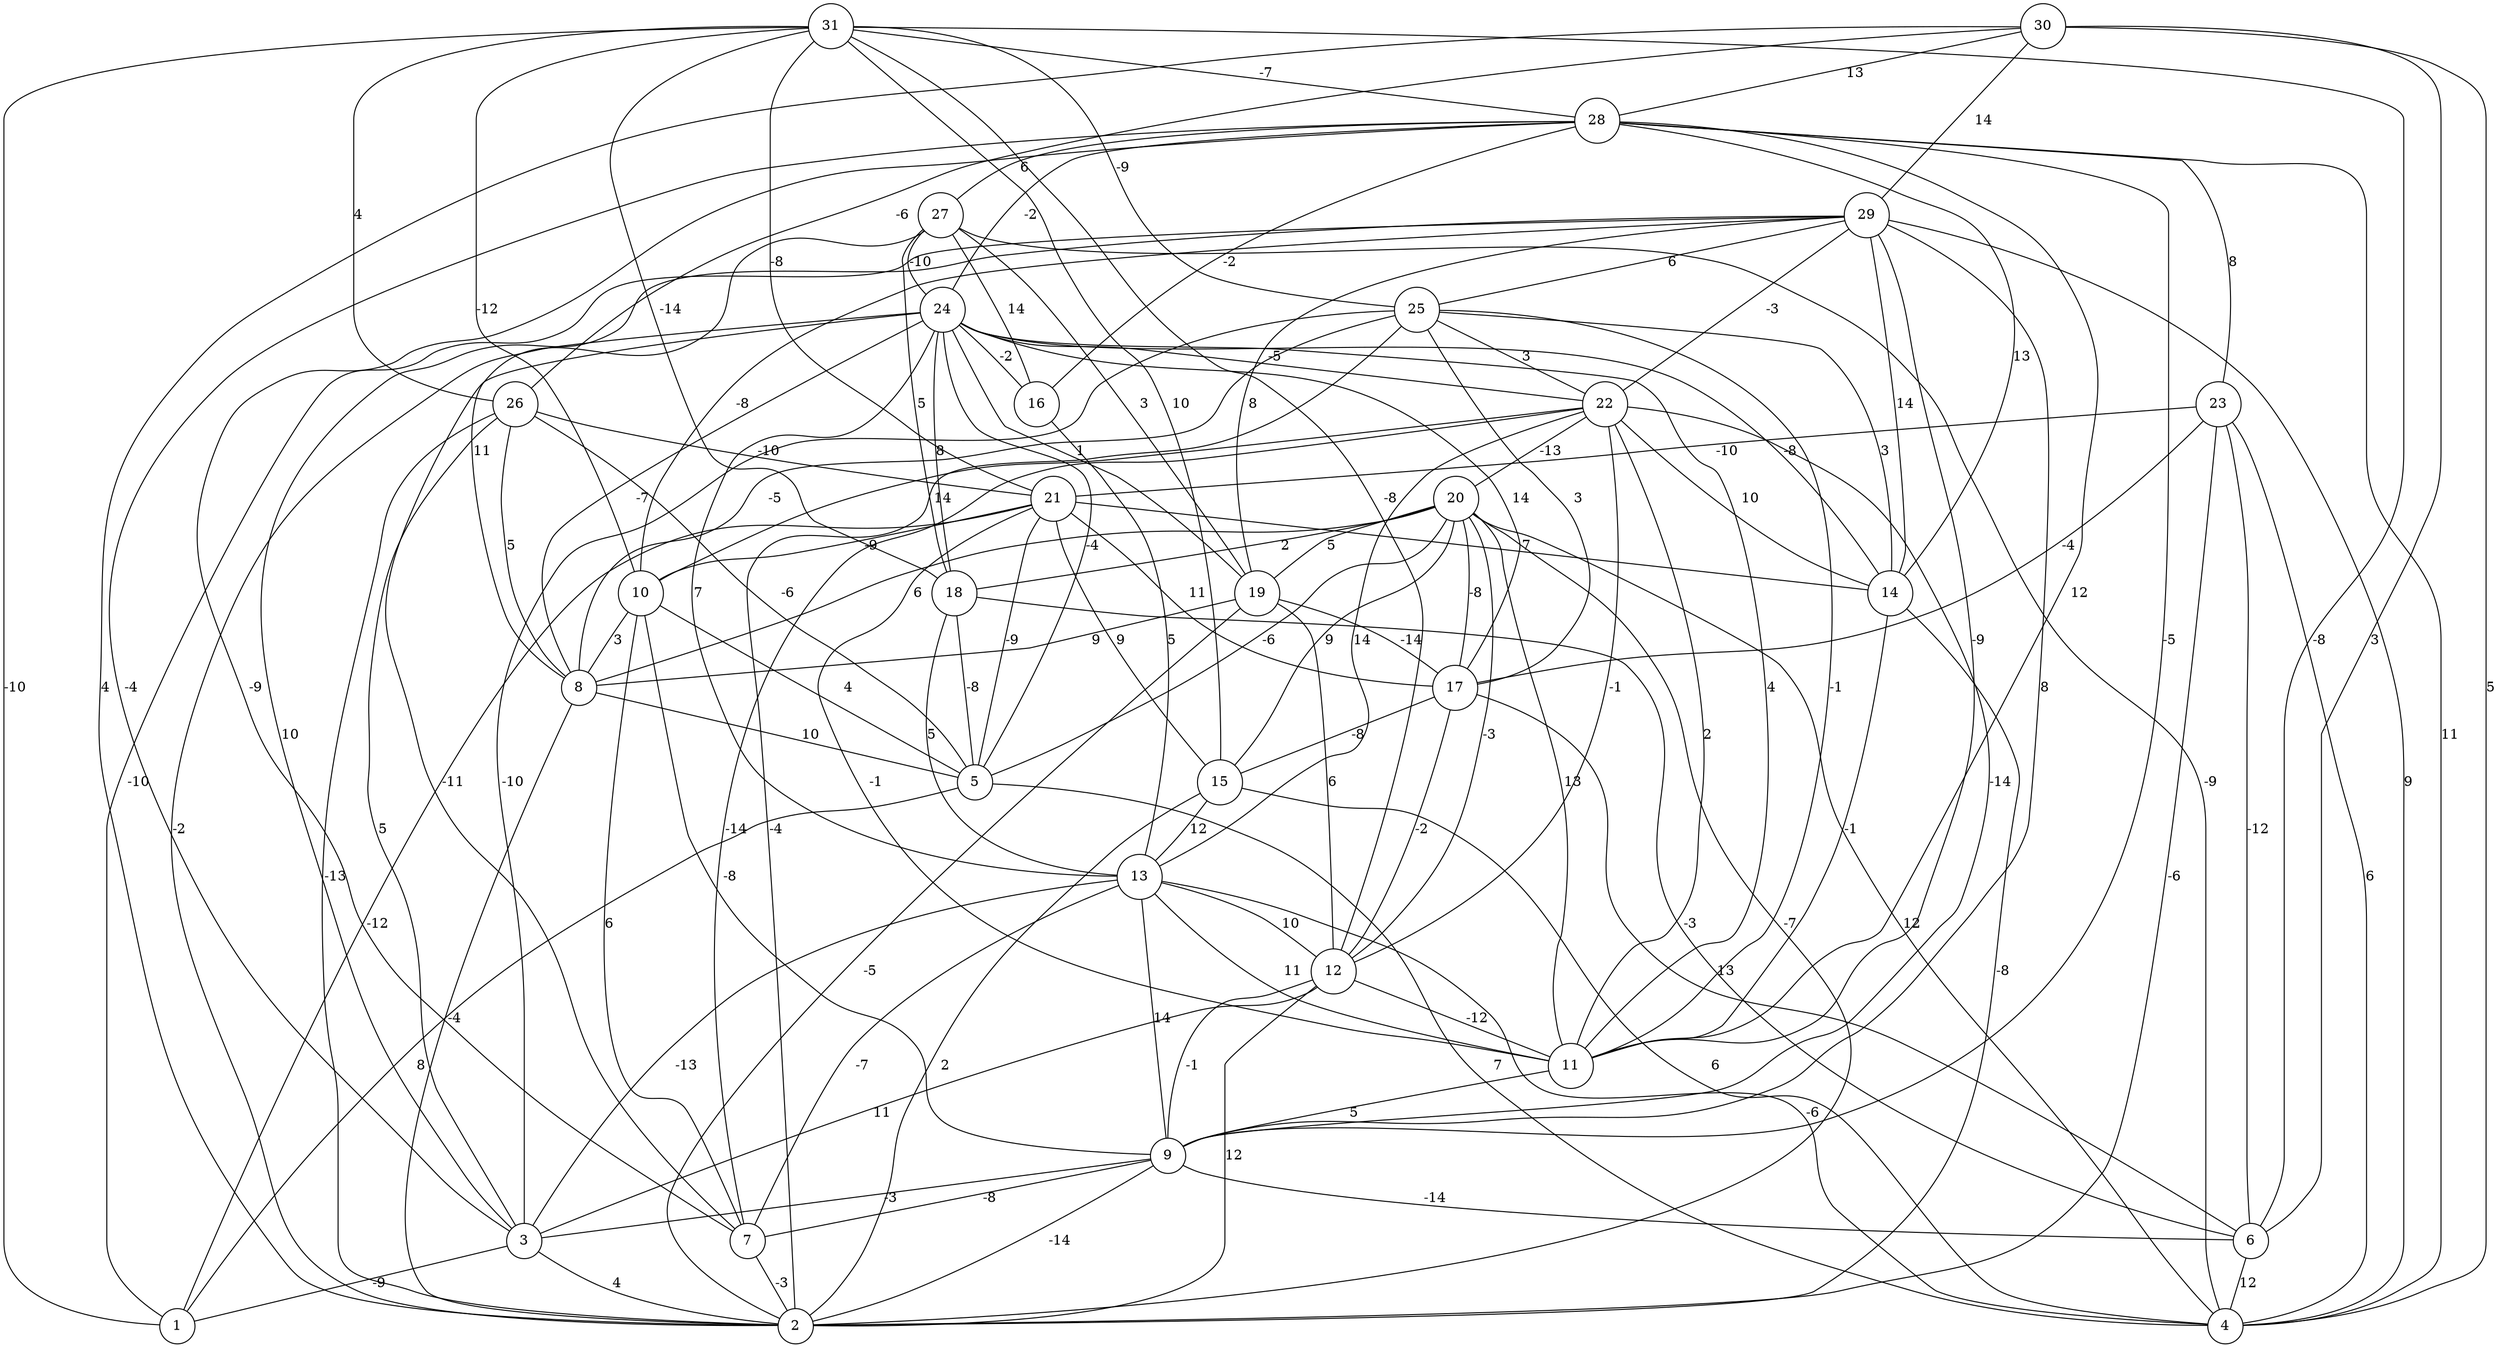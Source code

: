 graph { 
	 fontname="Helvetica,Arial,sans-serif" 
	 node [shape = circle]; 
	 31 -- 1 [label = "-10"];
	 31 -- 6 [label = "-8"];
	 31 -- 10 [label = "-12"];
	 31 -- 12 [label = "-8"];
	 31 -- 15 [label = "10"];
	 31 -- 18 [label = "-14"];
	 31 -- 21 [label = "-8"];
	 31 -- 25 [label = "-9"];
	 31 -- 26 [label = "4"];
	 31 -- 28 [label = "-7"];
	 30 -- 2 [label = "4"];
	 30 -- 4 [label = "5"];
	 30 -- 6 [label = "3"];
	 30 -- 26 [label = "-6"];
	 30 -- 28 [label = "13"];
	 30 -- 29 [label = "14"];
	 29 -- 1 [label = "-10"];
	 29 -- 3 [label = "10"];
	 29 -- 4 [label = "9"];
	 29 -- 9 [label = "8"];
	 29 -- 10 [label = "-8"];
	 29 -- 11 [label = "-9"];
	 29 -- 14 [label = "14"];
	 29 -- 19 [label = "8"];
	 29 -- 22 [label = "-3"];
	 29 -- 25 [label = "6"];
	 28 -- 3 [label = "-4"];
	 28 -- 4 [label = "11"];
	 28 -- 7 [label = "-9"];
	 28 -- 9 [label = "-5"];
	 28 -- 11 [label = "12"];
	 28 -- 14 [label = "13"];
	 28 -- 16 [label = "-2"];
	 28 -- 23 [label = "8"];
	 28 -- 24 [label = "-2"];
	 28 -- 27 [label = "6"];
	 27 -- 4 [label = "-9"];
	 27 -- 8 [label = "11"];
	 27 -- 16 [label = "14"];
	 27 -- 18 [label = "5"];
	 27 -- 19 [label = "3"];
	 27 -- 24 [label = "-10"];
	 26 -- 2 [label = "-13"];
	 26 -- 3 [label = "5"];
	 26 -- 5 [label = "-6"];
	 26 -- 8 [label = "5"];
	 26 -- 21 [label = "-10"];
	 25 -- 2 [label = "-4"];
	 25 -- 3 [label = "-10"];
	 25 -- 8 [label = "-5"];
	 25 -- 11 [label = "-1"];
	 25 -- 14 [label = "3"];
	 25 -- 17 [label = "3"];
	 25 -- 22 [label = "3"];
	 24 -- 2 [label = "-2"];
	 24 -- 5 [label = "-4"];
	 24 -- 7 [label = "-11"];
	 24 -- 8 [label = "-7"];
	 24 -- 11 [label = "4"];
	 24 -- 13 [label = "7"];
	 24 -- 14 [label = "-8"];
	 24 -- 16 [label = "-2"];
	 24 -- 17 [label = "14"];
	 24 -- 18 [label = "8"];
	 24 -- 19 [label = "1"];
	 24 -- 22 [label = "-5"];
	 23 -- 2 [label = "-6"];
	 23 -- 4 [label = "6"];
	 23 -- 6 [label = "-12"];
	 23 -- 17 [label = "-4"];
	 23 -- 21 [label = "-10"];
	 22 -- 7 [label = "-14"];
	 22 -- 9 [label = "-14"];
	 22 -- 10 [label = "14"];
	 22 -- 11 [label = "2"];
	 22 -- 12 [label = "-1"];
	 22 -- 13 [label = "14"];
	 22 -- 14 [label = "10"];
	 22 -- 20 [label = "-13"];
	 21 -- 1 [label = "-12"];
	 21 -- 5 [label = "-9"];
	 21 -- 10 [label = "-9"];
	 21 -- 11 [label = "-1"];
	 21 -- 14 [label = "7"];
	 21 -- 15 [label = "9"];
	 21 -- 17 [label = "11"];
	 20 -- 2 [label = "-7"];
	 20 -- 4 [label = "12"];
	 20 -- 5 [label = "-6"];
	 20 -- 8 [label = "6"];
	 20 -- 11 [label = "13"];
	 20 -- 12 [label = "-3"];
	 20 -- 15 [label = "9"];
	 20 -- 17 [label = "-8"];
	 20 -- 18 [label = "2"];
	 20 -- 19 [label = "5"];
	 19 -- 2 [label = "-5"];
	 19 -- 8 [label = "9"];
	 19 -- 12 [label = "6"];
	 19 -- 17 [label = "-14"];
	 18 -- 5 [label = "-8"];
	 18 -- 6 [label = "-3"];
	 18 -- 13 [label = "5"];
	 17 -- 6 [label = "13"];
	 17 -- 12 [label = "-2"];
	 17 -- 15 [label = "-8"];
	 16 -- 13 [label = "5"];
	 15 -- 2 [label = "2"];
	 15 -- 4 [label = "6"];
	 15 -- 13 [label = "12"];
	 14 -- 2 [label = "-8"];
	 14 -- 11 [label = "-1"];
	 13 -- 3 [label = "-13"];
	 13 -- 4 [label = "-6"];
	 13 -- 7 [label = "-7"];
	 13 -- 9 [label = "14"];
	 13 -- 11 [label = "11"];
	 13 -- 12 [label = "10"];
	 12 -- 2 [label = "12"];
	 12 -- 3 [label = "11"];
	 12 -- 9 [label = "-1"];
	 12 -- 11 [label = "-12"];
	 11 -- 9 [label = "5"];
	 10 -- 5 [label = "4"];
	 10 -- 7 [label = "6"];
	 10 -- 8 [label = "3"];
	 10 -- 9 [label = "-8"];
	 9 -- 2 [label = "-14"];
	 9 -- 3 [label = "-3"];
	 9 -- 6 [label = "-14"];
	 9 -- 7 [label = "-8"];
	 8 -- 2 [label = "-4"];
	 8 -- 5 [label = "10"];
	 7 -- 2 [label = "-3"];
	 6 -- 4 [label = "12"];
	 5 -- 1 [label = "8"];
	 5 -- 4 [label = "7"];
	 3 -- 1 [label = "-9"];
	 3 -- 2 [label = "4"];
	 1;
	 2;
	 3;
	 4;
	 5;
	 6;
	 7;
	 8;
	 9;
	 10;
	 11;
	 12;
	 13;
	 14;
	 15;
	 16;
	 17;
	 18;
	 19;
	 20;
	 21;
	 22;
	 23;
	 24;
	 25;
	 26;
	 27;
	 28;
	 29;
	 30;
	 31;
}
